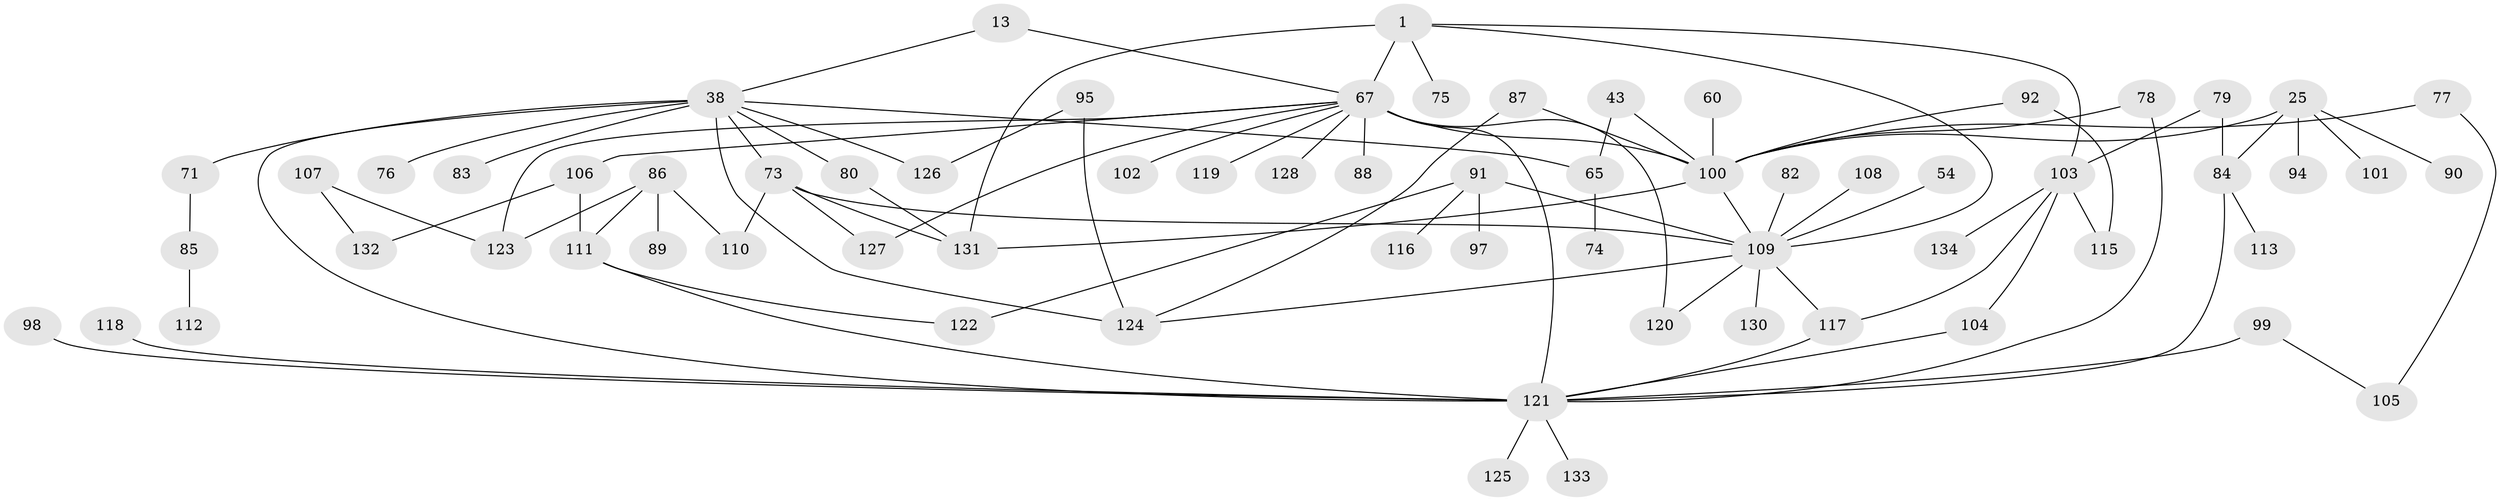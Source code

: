 // original degree distribution, {10: 0.007462686567164179, 5: 0.04477611940298507, 3: 0.15671641791044777, 7: 0.014925373134328358, 4: 0.11940298507462686, 2: 0.3582089552238806, 6: 0.029850746268656716, 8: 0.007462686567164179, 1: 0.26119402985074625}
// Generated by graph-tools (version 1.1) at 2025/41/03/09/25 04:41:37]
// undirected, 67 vertices, 91 edges
graph export_dot {
graph [start="1"]
  node [color=gray90,style=filled];
  1;
  13;
  25;
  38 [super="+26"];
  43 [super="+34"];
  54;
  60;
  65 [super="+30"];
  67 [super="+28+53"];
  71;
  73 [super="+19+42+64"];
  74;
  75;
  76 [super="+41"];
  77;
  78 [super="+68"];
  79 [super="+27"];
  80;
  82 [super="+29"];
  83 [super="+50"];
  84 [super="+48+55"];
  85;
  86;
  87;
  88;
  89;
  90;
  91 [super="+10"];
  92;
  94;
  95;
  97;
  98;
  99;
  100 [super="+58+49+93+72"];
  101 [super="+56"];
  102;
  103 [super="+20"];
  104;
  105;
  106 [super="+47"];
  107;
  108;
  109 [super="+81+5+15+31"];
  110;
  111;
  112;
  113;
  115;
  116;
  117 [super="+44"];
  118;
  119 [super="+69"];
  120 [super="+96"];
  121 [super="+46+66+114+36"];
  122;
  123 [super="+70"];
  124;
  125;
  126 [super="+45"];
  127 [super="+37"];
  128;
  130;
  131 [super="+18+129"];
  132;
  133;
  134;
  1 -- 67 [weight=3];
  1 -- 75;
  1 -- 103 [weight=2];
  1 -- 109 [weight=2];
  1 -- 131 [weight=2];
  13 -- 67;
  13 -- 38;
  25 -- 90;
  25 -- 94;
  25 -- 100 [weight=2];
  25 -- 84;
  25 -- 101;
  38 -- 80;
  38 -- 124;
  38 -- 83 [weight=2];
  38 -- 65;
  38 -- 71;
  38 -- 126;
  38 -- 121;
  38 -- 76;
  38 -- 73;
  43 -- 65;
  43 -- 100;
  54 -- 109;
  60 -- 100;
  65 -- 74 [weight=2];
  67 -- 128;
  67 -- 88;
  67 -- 102;
  67 -- 106 [weight=2];
  67 -- 121 [weight=3];
  67 -- 100 [weight=3];
  67 -- 120;
  67 -- 127;
  67 -- 119;
  67 -- 123;
  71 -- 85;
  73 -- 131;
  73 -- 109;
  73 -- 110;
  73 -- 127;
  77 -- 105;
  77 -- 100;
  78 -- 121;
  78 -- 100;
  79 -- 103;
  79 -- 84;
  80 -- 131;
  82 -- 109;
  84 -- 121;
  84 -- 113;
  85 -- 112;
  86 -- 89;
  86 -- 111;
  86 -- 110;
  86 -- 123;
  87 -- 124;
  87 -- 100;
  91 -- 97;
  91 -- 116;
  91 -- 122;
  91 -- 109;
  92 -- 115;
  92 -- 100;
  95 -- 124;
  95 -- 126;
  98 -- 121;
  99 -- 105;
  99 -- 121 [weight=2];
  100 -- 131;
  100 -- 109;
  103 -- 104;
  103 -- 117;
  103 -- 115;
  103 -- 134;
  104 -- 121;
  106 -- 132;
  106 -- 111;
  107 -- 132;
  107 -- 123;
  108 -- 109;
  109 -- 124;
  109 -- 130;
  109 -- 117;
  109 -- 120;
  111 -- 122;
  111 -- 121;
  117 -- 121;
  118 -- 121;
  121 -- 133;
  121 -- 125;
}
